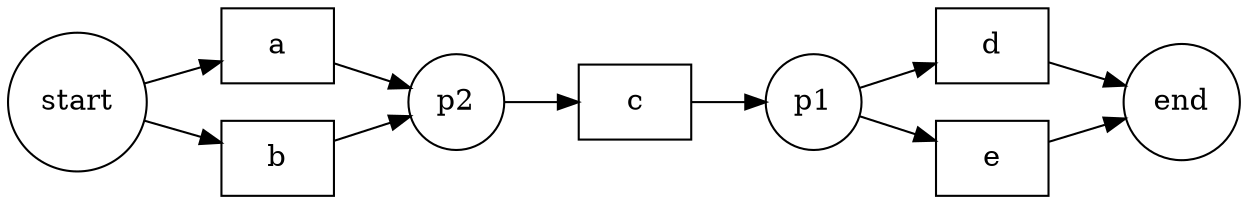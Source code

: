 digraph {
	graph [rankdir=LR]
	c [shape=rect]
	p1 [shape=circle]
	c -> p1
	p1 [shape=circle]
	d [shape=rect]
	p1 -> d
	p1 [shape=circle]
	e [shape=rect]
	p1 -> e
	a [shape=rect]
	p2 [shape=circle]
	a -> p2
	b [shape=rect]
	p2 [shape=circle]
	b -> p2
	p2 [shape=circle]
	c [shape=rect]
	p2 -> c
	start [shape=circle]
	a [shape=rect]
	start -> a
	start [shape=circle]
	b [shape=rect]
	start -> b
	end [shape=circle]
	d [shape=rect]
	d -> end
	end [shape=circle]
	e [shape=rect]
	e -> end
}
